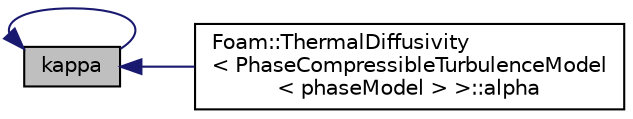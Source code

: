 digraph "kappa"
{
  bgcolor="transparent";
  edge [fontname="Helvetica",fontsize="10",labelfontname="Helvetica",labelfontsize="10"];
  node [fontname="Helvetica",fontsize="10",shape=record];
  rankdir="LR";
  Node10 [label="kappa",height=0.2,width=0.4,color="black", fillcolor="grey75", style="filled", fontcolor="black"];
  Node10 -> Node11 [dir="back",color="midnightblue",fontsize="10",style="solid",fontname="Helvetica"];
  Node11 [label="Foam::ThermalDiffusivity\l\< PhaseCompressibleTurbulenceModel\l\< phaseModel \> \>::alpha",height=0.2,width=0.4,color="black",URL="$a31989.html#a578c03b4a1936fbce6fc57e1981bb284",tooltip="Return the laminar thermal diffusivity for enthalpy [kg/m/s]. "];
  Node10 -> Node10 [dir="back",color="midnightblue",fontsize="10",style="solid",fontname="Helvetica"];
}
